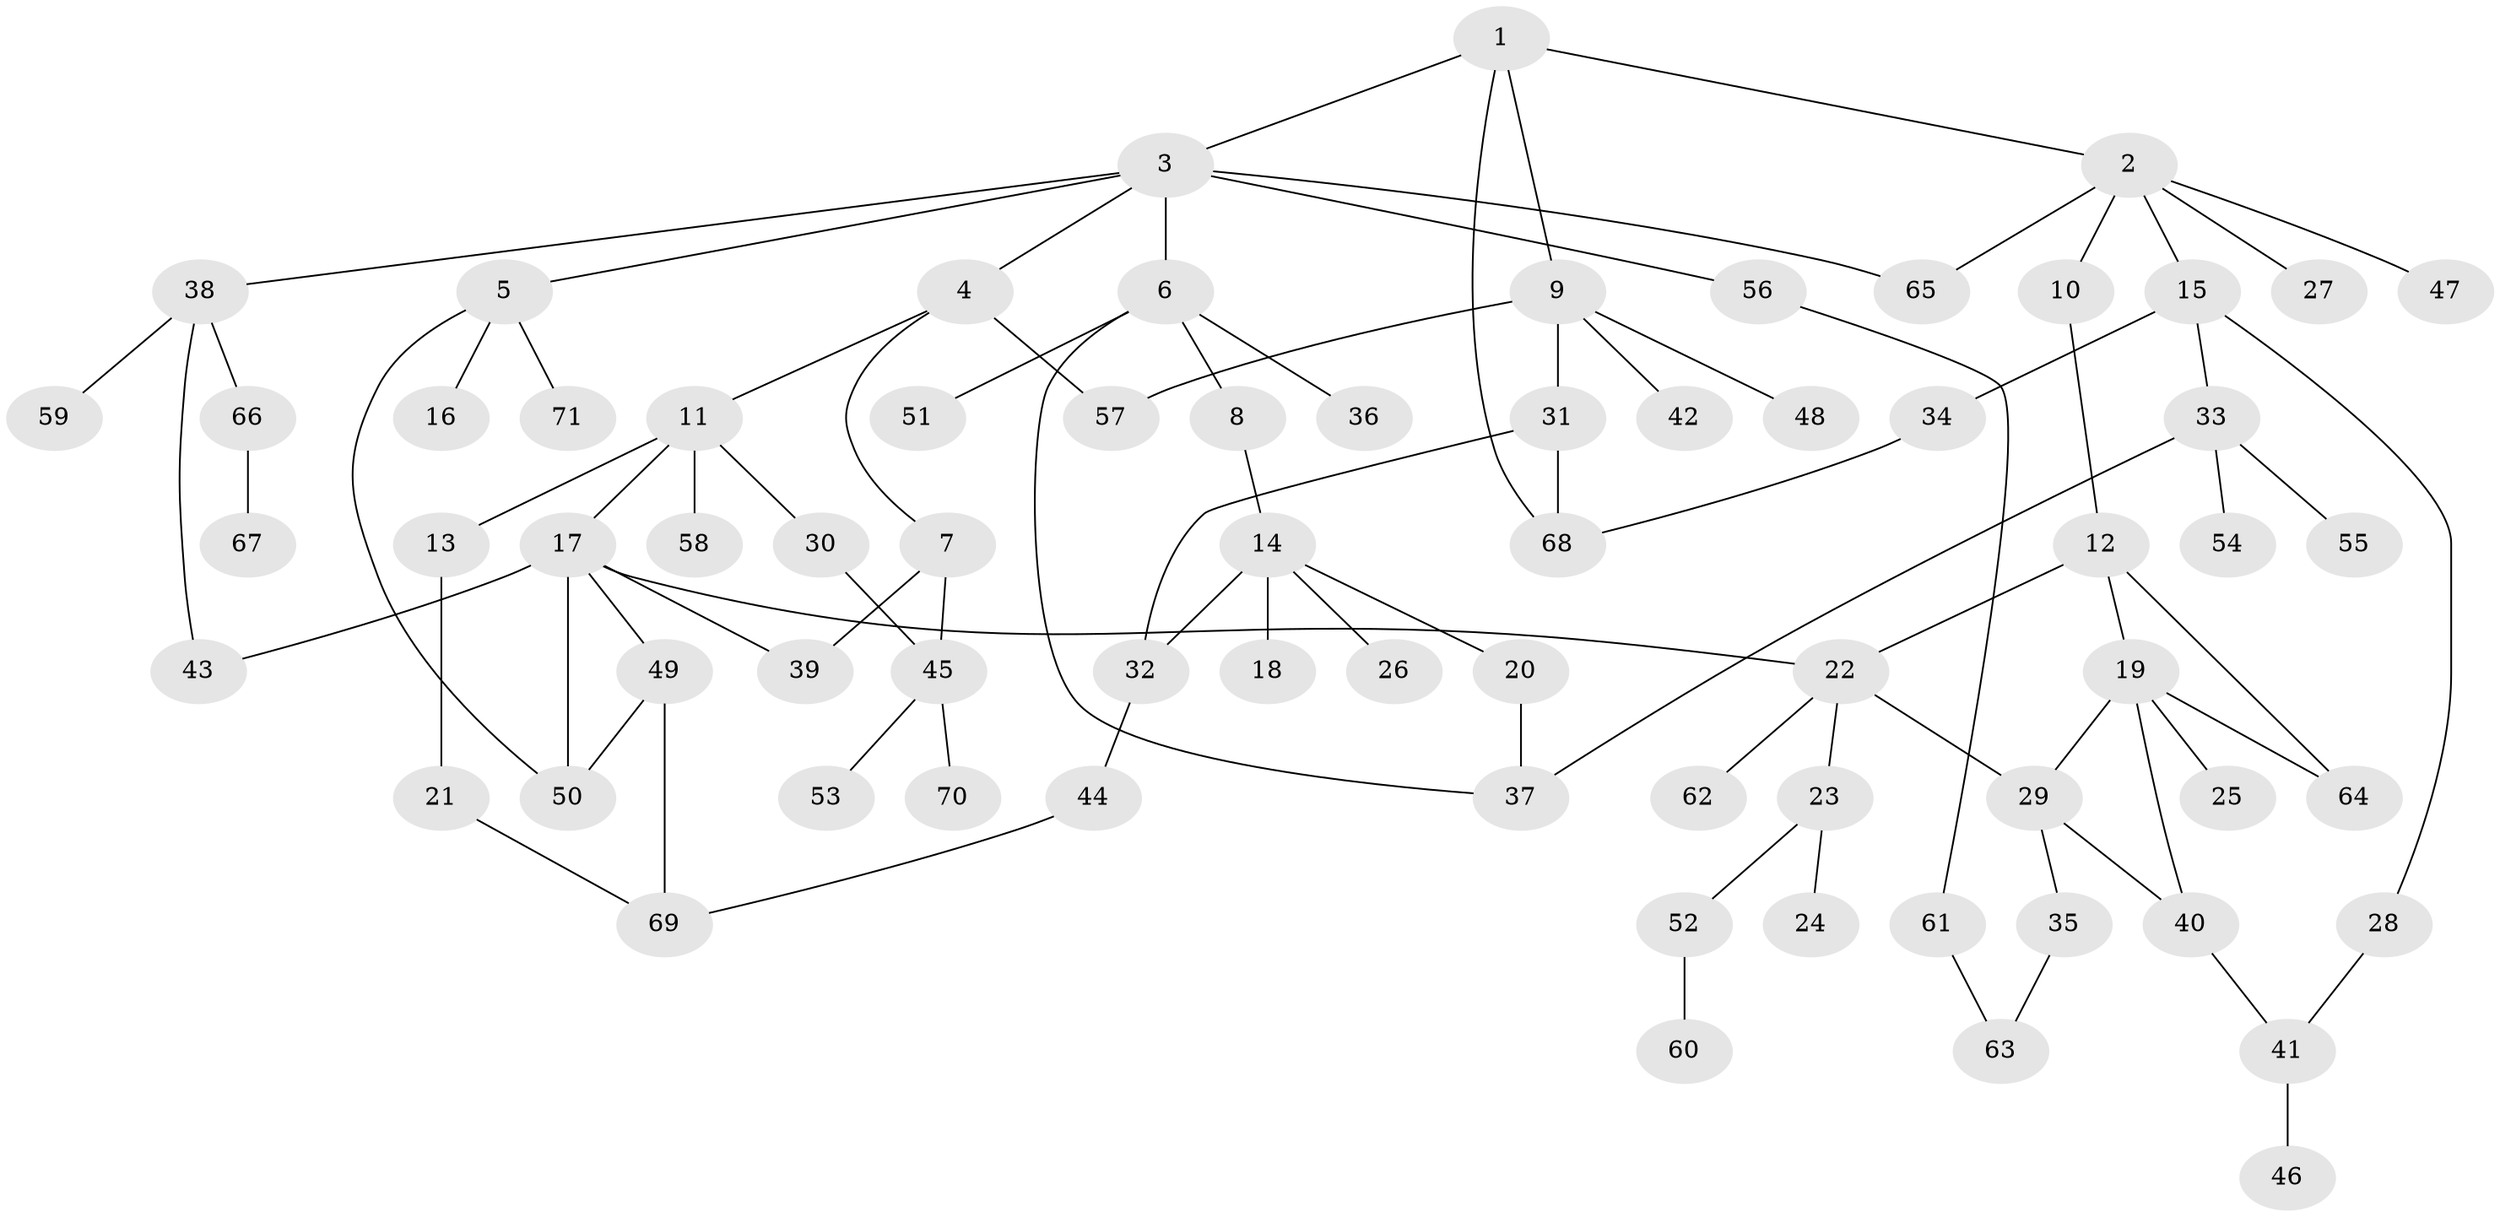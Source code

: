 // coarse degree distribution, {5: 0.1, 2: 0.23333333333333334, 9: 0.03333333333333333, 3: 0.26666666666666666, 4: 0.13333333333333333, 6: 0.03333333333333333, 1: 0.2}
// Generated by graph-tools (version 1.1) at 2025/49/03/04/25 22:49:04]
// undirected, 71 vertices, 90 edges
graph export_dot {
  node [color=gray90,style=filled];
  1;
  2;
  3;
  4;
  5;
  6;
  7;
  8;
  9;
  10;
  11;
  12;
  13;
  14;
  15;
  16;
  17;
  18;
  19;
  20;
  21;
  22;
  23;
  24;
  25;
  26;
  27;
  28;
  29;
  30;
  31;
  32;
  33;
  34;
  35;
  36;
  37;
  38;
  39;
  40;
  41;
  42;
  43;
  44;
  45;
  46;
  47;
  48;
  49;
  50;
  51;
  52;
  53;
  54;
  55;
  56;
  57;
  58;
  59;
  60;
  61;
  62;
  63;
  64;
  65;
  66;
  67;
  68;
  69;
  70;
  71;
  1 -- 2;
  1 -- 3;
  1 -- 9;
  1 -- 68;
  2 -- 10;
  2 -- 15;
  2 -- 27;
  2 -- 47;
  2 -- 65;
  3 -- 4;
  3 -- 5;
  3 -- 6;
  3 -- 38;
  3 -- 56;
  3 -- 65;
  4 -- 7;
  4 -- 11;
  4 -- 57;
  5 -- 16;
  5 -- 71;
  5 -- 50;
  6 -- 8;
  6 -- 36;
  6 -- 37;
  6 -- 51;
  7 -- 45;
  7 -- 39;
  8 -- 14;
  9 -- 31;
  9 -- 42;
  9 -- 48;
  9 -- 57;
  10 -- 12;
  11 -- 13;
  11 -- 17;
  11 -- 30;
  11 -- 58;
  12 -- 19;
  12 -- 64;
  12 -- 22;
  13 -- 21;
  14 -- 18;
  14 -- 20;
  14 -- 26;
  14 -- 32;
  15 -- 28;
  15 -- 33;
  15 -- 34;
  17 -- 22;
  17 -- 39;
  17 -- 43;
  17 -- 49;
  17 -- 50;
  19 -- 25;
  19 -- 40;
  19 -- 29;
  19 -- 64;
  20 -- 37;
  21 -- 69;
  22 -- 23;
  22 -- 29;
  22 -- 62;
  23 -- 24;
  23 -- 52;
  28 -- 41;
  29 -- 35;
  29 -- 40;
  30 -- 45;
  31 -- 32;
  31 -- 68;
  32 -- 44;
  33 -- 54;
  33 -- 55;
  33 -- 37;
  34 -- 68;
  35 -- 63;
  38 -- 59;
  38 -- 66;
  38 -- 43;
  40 -- 41;
  41 -- 46;
  44 -- 69;
  45 -- 53;
  45 -- 70;
  49 -- 50;
  49 -- 69;
  52 -- 60;
  56 -- 61;
  61 -- 63;
  66 -- 67;
}
